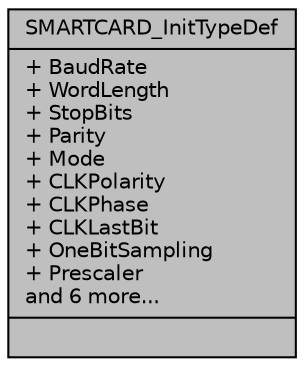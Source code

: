 digraph "SMARTCARD_InitTypeDef"
{
  edge [fontname="Helvetica",fontsize="10",labelfontname="Helvetica",labelfontsize="10"];
  node [fontname="Helvetica",fontsize="10",shape=record];
  Node1 [label="{SMARTCARD_InitTypeDef\n|+ BaudRate\l+ WordLength\l+ StopBits\l+ Parity\l+ Mode\l+ CLKPolarity\l+ CLKPhase\l+ CLKLastBit\l+ OneBitSampling\l+ Prescaler\land 6 more...\l|}",height=0.2,width=0.4,color="black", fillcolor="grey75", style="filled", fontcolor="black"];
}
